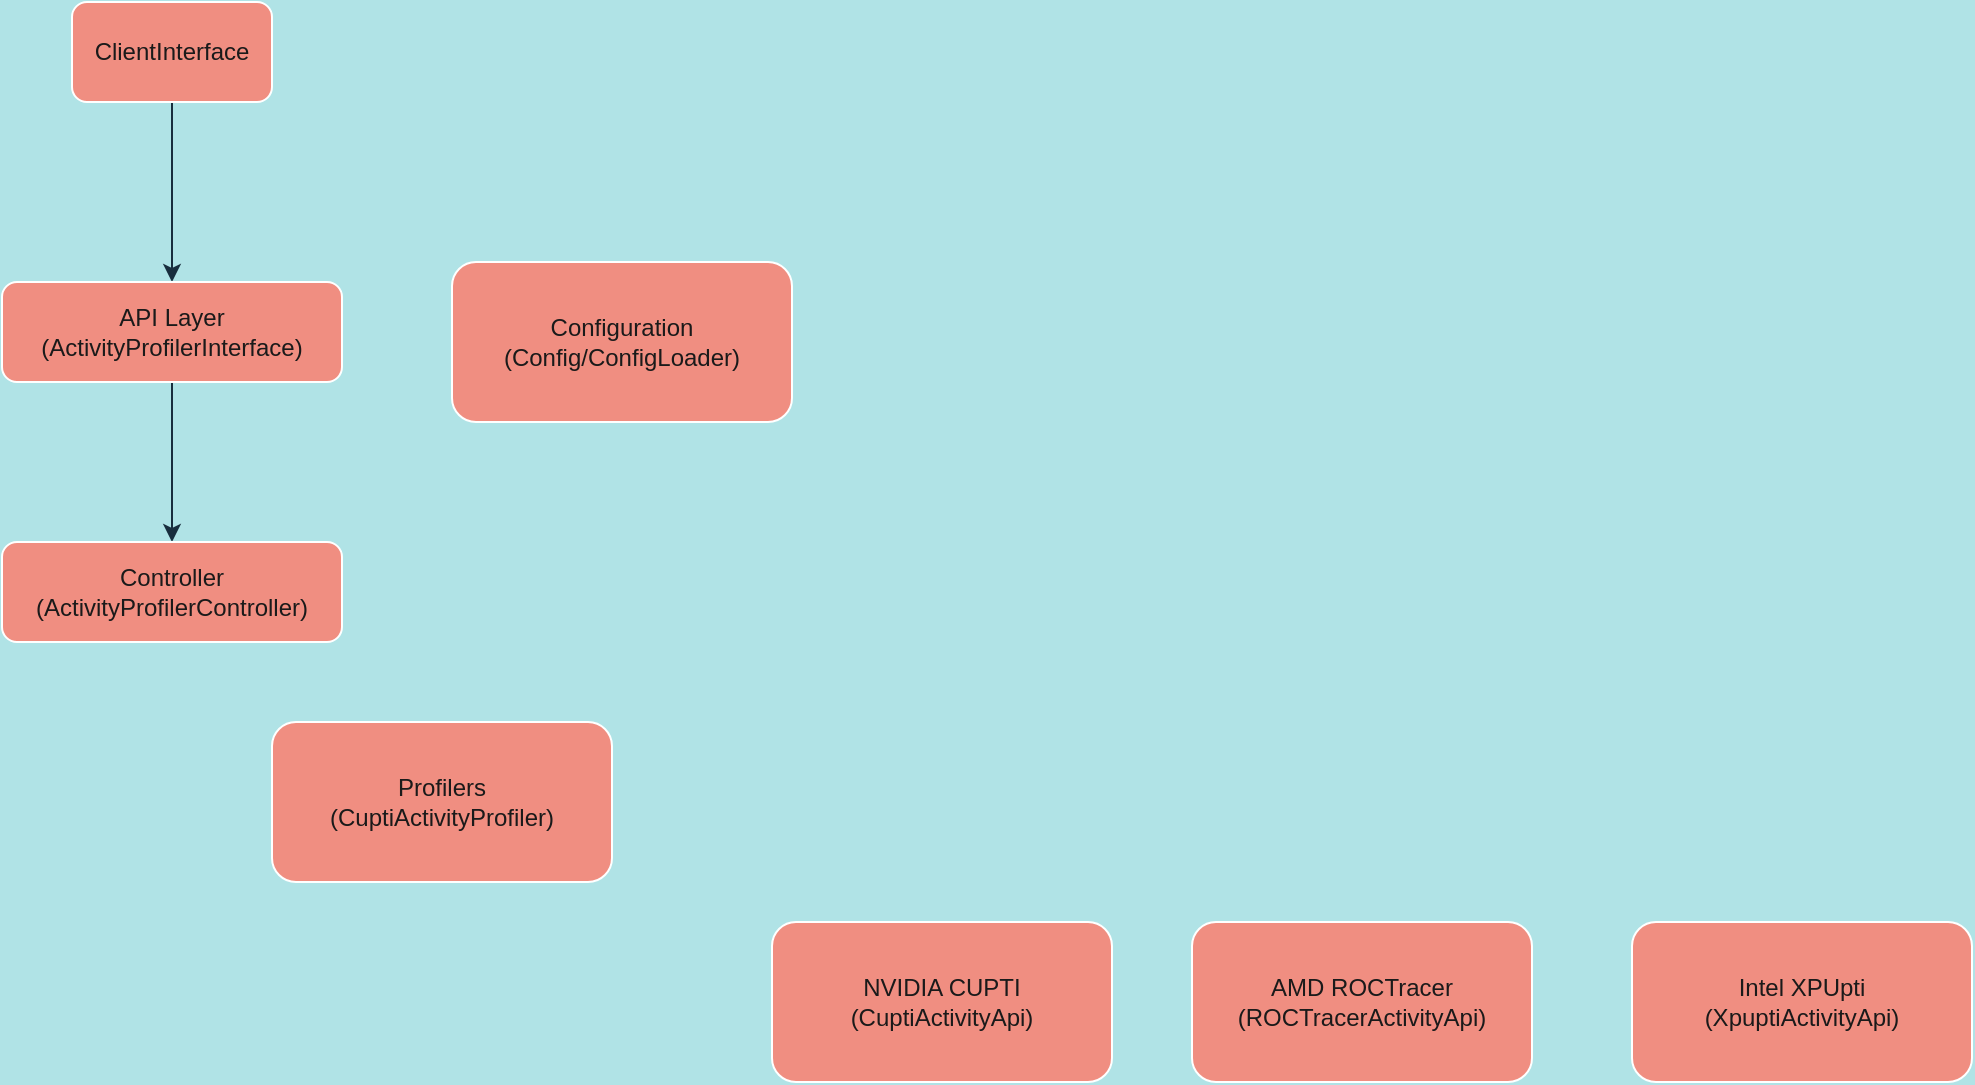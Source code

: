 <mxfile version="20.3.0" type="device"><diagram id="HrHCnB5jQ-0qTL7nAq1_" name="第 1 页"><mxGraphModel dx="813" dy="490" grid="1" gridSize="10" guides="1" tooltips="1" connect="1" arrows="1" fold="1" page="1" pageScale="1" pageWidth="400" pageHeight="300" background="#B0E3E6" math="0" shadow="0"><root><mxCell id="0"/><mxCell id="1" parent="0"/><mxCell id="NYcqi61LvzBjCx-D5GI7-3" value="" style="edgeStyle=orthogonalEdgeStyle;rounded=0;orthogonalLoop=1;jettySize=auto;html=1;strokeColor=#182E3E;fontColor=#1A1A1A;" edge="1" parent="1" source="NYcqi61LvzBjCx-D5GI7-1" target="NYcqi61LvzBjCx-D5GI7-2"><mxGeometry relative="1" as="geometry"/></mxCell><mxCell id="NYcqi61LvzBjCx-D5GI7-1" value="ClientInterface" style="rounded=1;whiteSpace=wrap;html=1;fillColor=#F08E81;strokeColor=#FFFFFF;fontColor=#1A1A1A;" vertex="1" parent="1"><mxGeometry x="40" y="40" width="100" height="50" as="geometry"/></mxCell><mxCell id="NYcqi61LvzBjCx-D5GI7-5" value="" style="edgeStyle=orthogonalEdgeStyle;rounded=0;orthogonalLoop=1;jettySize=auto;html=1;strokeColor=#182E3E;fontColor=#1A1A1A;" edge="1" parent="1" source="NYcqi61LvzBjCx-D5GI7-2" target="NYcqi61LvzBjCx-D5GI7-4"><mxGeometry relative="1" as="geometry"/></mxCell><mxCell id="NYcqi61LvzBjCx-D5GI7-2" value="API Layer&lt;br&gt;(ActivityProfilerInterface)" style="rounded=1;whiteSpace=wrap;html=1;fillColor=#F08E81;strokeColor=#FFFFFF;fontColor=#1A1A1A;" vertex="1" parent="1"><mxGeometry x="5" y="180" width="170" height="50" as="geometry"/></mxCell><mxCell id="NYcqi61LvzBjCx-D5GI7-4" value="Controller&lt;br&gt;(ActivityProfilerController)" style="rounded=1;whiteSpace=wrap;html=1;fillColor=#F08E81;strokeColor=#FFFFFF;fontColor=#1A1A1A;" vertex="1" parent="1"><mxGeometry x="5" y="310" width="170" height="50" as="geometry"/></mxCell><mxCell id="NYcqi61LvzBjCx-D5GI7-6" value="Configuration&lt;br&gt;(Config/ConfigLoader)" style="rounded=1;whiteSpace=wrap;html=1;fillColor=#F08E81;strokeColor=#FFFFFF;fontColor=#1A1A1A;" vertex="1" parent="1"><mxGeometry x="230" y="170" width="170" height="80" as="geometry"/></mxCell><mxCell id="NYcqi61LvzBjCx-D5GI7-7" value="Profilers&lt;br&gt;(CuptiActivityProfiler)" style="rounded=1;whiteSpace=wrap;html=1;fillColor=#F08E81;strokeColor=#FFFFFF;fontColor=#1A1A1A;" vertex="1" parent="1"><mxGeometry x="140" y="400" width="170" height="80" as="geometry"/></mxCell><mxCell id="NYcqi61LvzBjCx-D5GI7-8" value="NVIDIA CUPTI&lt;br&gt;(CuptiActivityApi)" style="rounded=1;whiteSpace=wrap;html=1;fillColor=#F08E81;strokeColor=#FFFFFF;fontColor=#1A1A1A;" vertex="1" parent="1"><mxGeometry x="390" y="500" width="170" height="80" as="geometry"/></mxCell><mxCell id="NYcqi61LvzBjCx-D5GI7-9" value="AMD ROCTracer&lt;br&gt;(ROCTracerActivityApi)" style="rounded=1;whiteSpace=wrap;html=1;fillColor=#F08E81;strokeColor=#FFFFFF;fontColor=#1A1A1A;" vertex="1" parent="1"><mxGeometry x="600" y="500" width="170" height="80" as="geometry"/></mxCell><mxCell id="NYcqi61LvzBjCx-D5GI7-10" value="Intel XPUpti&lt;br&gt;(XpuptiActivityApi)" style="rounded=1;whiteSpace=wrap;html=1;fillColor=#F08E81;strokeColor=#FFFFFF;fontColor=#1A1A1A;" vertex="1" parent="1"><mxGeometry x="820" y="500" width="170" height="80" as="geometry"/></mxCell></root></mxGraphModel></diagram></mxfile>